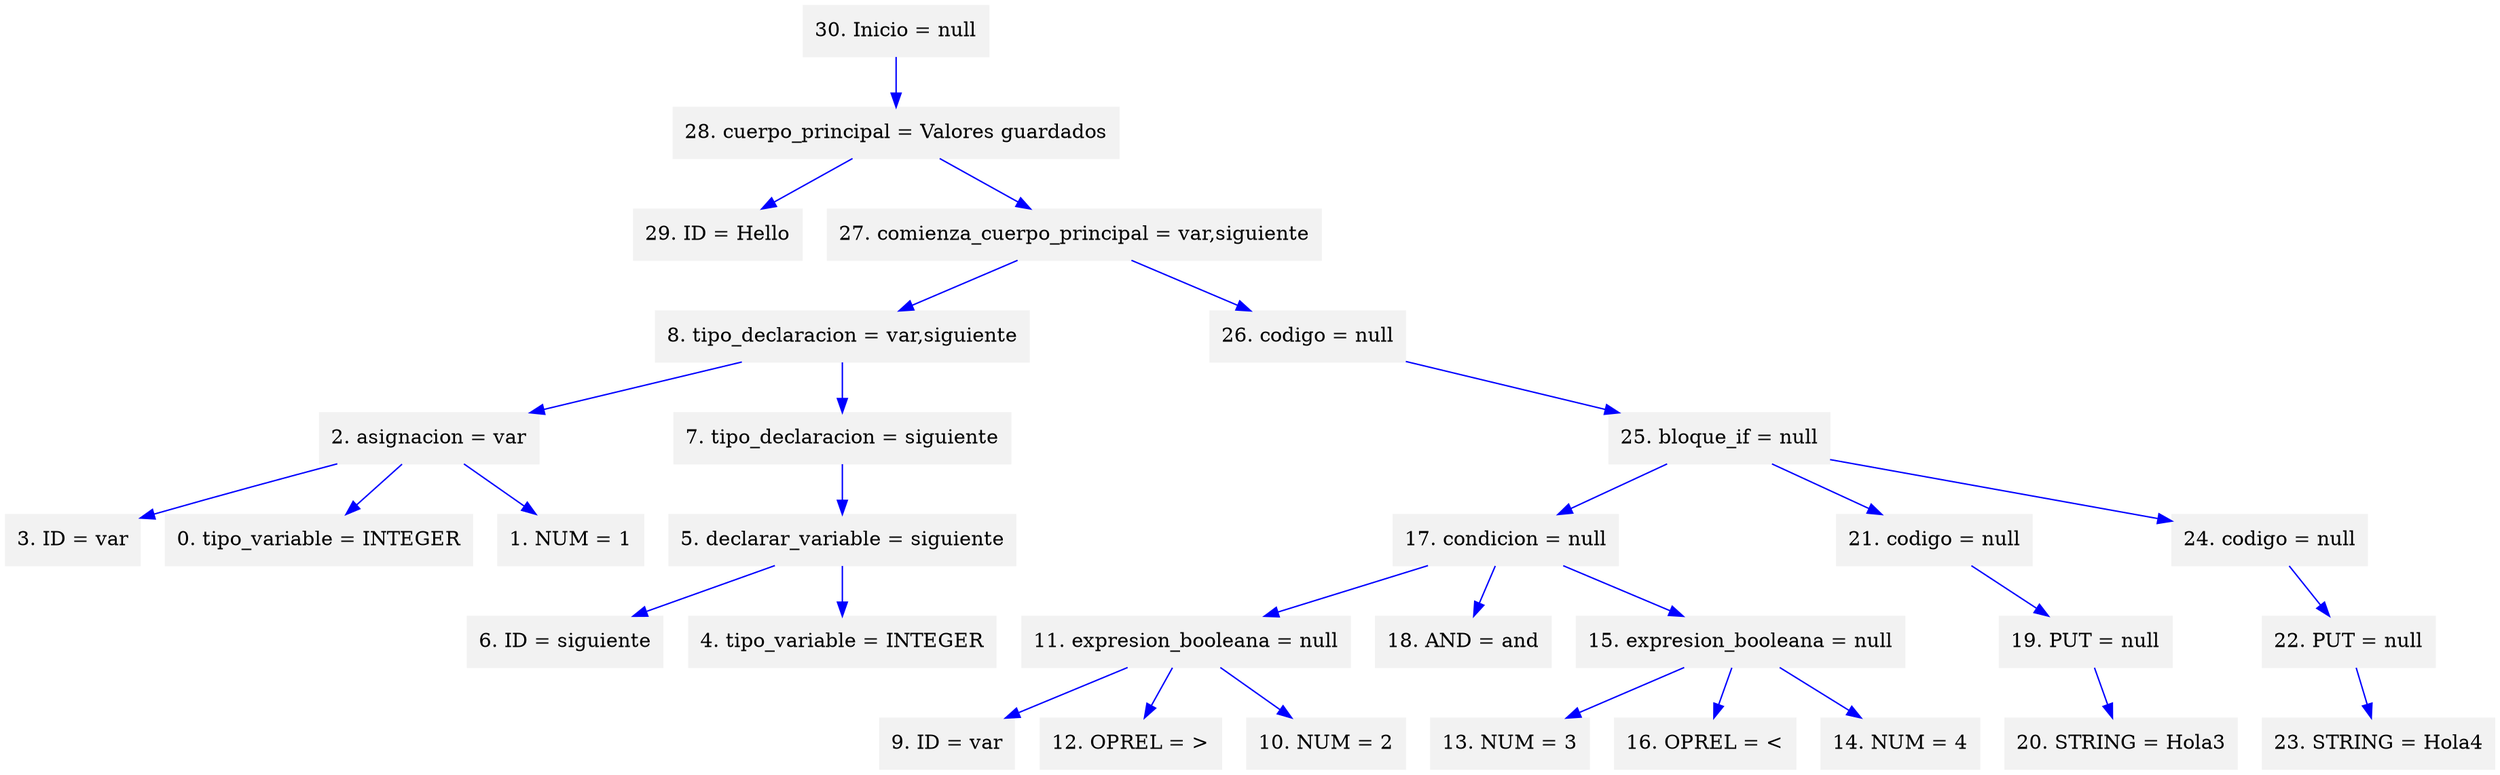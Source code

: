 digraph G {node[shape=box, style=filled, color=Gray95]; edge[color=blue];rankdir=UD 

"30. Inicio = null"->"28. cuerpo_principal = Valores guardados""28. cuerpo_principal = Valores guardados"->"29. ID = Hello""28. cuerpo_principal = Valores guardados"->"27. comienza_cuerpo_principal = var,siguiente""27. comienza_cuerpo_principal = var,siguiente"->"8. tipo_declaracion = var,siguiente""8. tipo_declaracion = var,siguiente"->"2. asignacion = var""2. asignacion = var"->"3. ID = var""2. asignacion = var"->"0. tipo_variable = INTEGER""2. asignacion = var"->"1. NUM = 1""8. tipo_declaracion = var,siguiente"->"7. tipo_declaracion = siguiente""7. tipo_declaracion = siguiente"->"5. declarar_variable = siguiente""5. declarar_variable = siguiente"->"6. ID = siguiente""5. declarar_variable = siguiente"->"4. tipo_variable = INTEGER""27. comienza_cuerpo_principal = var,siguiente"->"26. codigo = null""26. codigo = null"->"25. bloque_if = null""25. bloque_if = null"->"17. condicion = null""17. condicion = null"->"11. expresion_booleana = null""11. expresion_booleana = null"->"9. ID = var""11. expresion_booleana = null"->"12. OPREL = >""11. expresion_booleana = null"->"10. NUM = 2""17. condicion = null"->"18. AND = and""17. condicion = null"->"15. expresion_booleana = null""15. expresion_booleana = null"->"13. NUM = 3""15. expresion_booleana = null"->"16. OPREL = <""15. expresion_booleana = null"->"14. NUM = 4""25. bloque_if = null"->"21. codigo = null""21. codigo = null"->"19. PUT = null""19. PUT = null"->"20. STRING = Hola3""25. bloque_if = null"->"24. codigo = null""24. codigo = null"->"22. PUT = null""22. PUT = null"->"23. STRING = Hola4"

}
